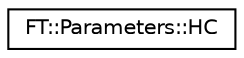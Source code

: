 digraph "Graphical Class Hierarchy"
{
 // LATEX_PDF_SIZE
  edge [fontname="Helvetica",fontsize="10",labelfontname="Helvetica",labelfontsize="10"];
  node [fontname="Helvetica",fontsize="10",shape=record];
  rankdir="LR";
  Node0 [label="FT::Parameters::HC",height=0.2,width=0.4,color="black", fillcolor="white", style="filled",URL="$d0/d29/structFT_1_1Parameters_1_1HC.html",tooltip=" "];
}
